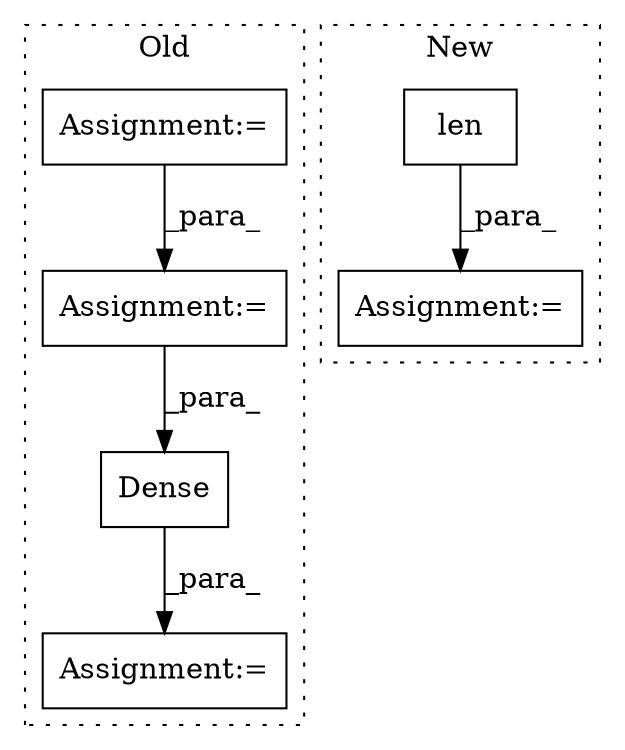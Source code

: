 digraph G {
subgraph cluster0 {
1 [label="Dense" a="32" s="2777,2796" l="6,1" shape="box"];
4 [label="Assignment:=" a="7" s="2426" l="1" shape="box"];
5 [label="Assignment:=" a="7" s="2481" l="1" shape="box"];
6 [label="Assignment:=" a="7" s="2776" l="1" shape="box"];
label = "Old";
style="dotted";
}
subgraph cluster1 {
2 [label="len" a="32" s="3250,3266" l="4,1" shape="box"];
3 [label="Assignment:=" a="7" s="3231" l="1" shape="box"];
label = "New";
style="dotted";
}
1 -> 6 [label="_para_"];
2 -> 3 [label="_para_"];
4 -> 5 [label="_para_"];
5 -> 1 [label="_para_"];
}